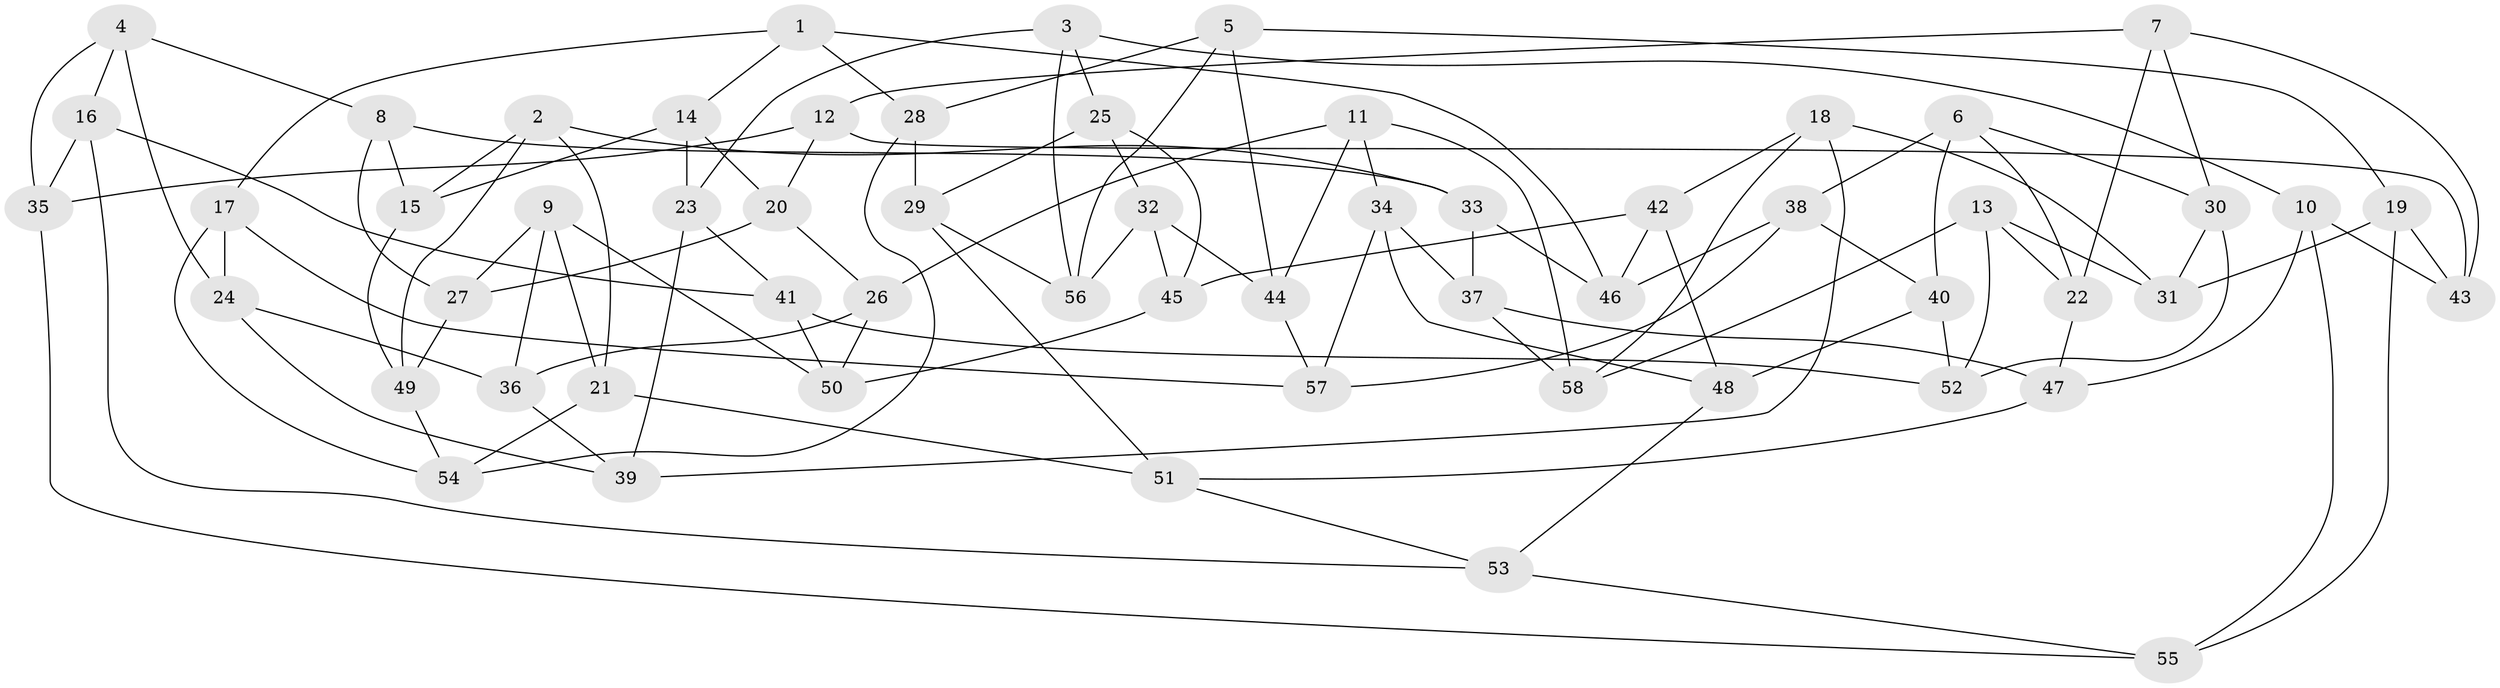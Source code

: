 // coarse degree distribution, {6: 0.5806451612903226, 3: 0.06451612903225806, 4: 0.0967741935483871, 5: 0.25806451612903225}
// Generated by graph-tools (version 1.1) at 2025/42/03/06/25 10:42:18]
// undirected, 58 vertices, 116 edges
graph export_dot {
graph [start="1"]
  node [color=gray90,style=filled];
  1;
  2;
  3;
  4;
  5;
  6;
  7;
  8;
  9;
  10;
  11;
  12;
  13;
  14;
  15;
  16;
  17;
  18;
  19;
  20;
  21;
  22;
  23;
  24;
  25;
  26;
  27;
  28;
  29;
  30;
  31;
  32;
  33;
  34;
  35;
  36;
  37;
  38;
  39;
  40;
  41;
  42;
  43;
  44;
  45;
  46;
  47;
  48;
  49;
  50;
  51;
  52;
  53;
  54;
  55;
  56;
  57;
  58;
  1 -- 28;
  1 -- 14;
  1 -- 46;
  1 -- 17;
  2 -- 15;
  2 -- 33;
  2 -- 21;
  2 -- 49;
  3 -- 23;
  3 -- 10;
  3 -- 56;
  3 -- 25;
  4 -- 8;
  4 -- 24;
  4 -- 35;
  4 -- 16;
  5 -- 44;
  5 -- 28;
  5 -- 19;
  5 -- 56;
  6 -- 38;
  6 -- 22;
  6 -- 30;
  6 -- 40;
  7 -- 43;
  7 -- 12;
  7 -- 22;
  7 -- 30;
  8 -- 33;
  8 -- 27;
  8 -- 15;
  9 -- 21;
  9 -- 50;
  9 -- 36;
  9 -- 27;
  10 -- 55;
  10 -- 47;
  10 -- 43;
  11 -- 58;
  11 -- 34;
  11 -- 44;
  11 -- 26;
  12 -- 20;
  12 -- 43;
  12 -- 35;
  13 -- 52;
  13 -- 58;
  13 -- 31;
  13 -- 22;
  14 -- 20;
  14 -- 15;
  14 -- 23;
  15 -- 49;
  16 -- 35;
  16 -- 53;
  16 -- 41;
  17 -- 57;
  17 -- 24;
  17 -- 54;
  18 -- 31;
  18 -- 58;
  18 -- 39;
  18 -- 42;
  19 -- 43;
  19 -- 31;
  19 -- 55;
  20 -- 26;
  20 -- 27;
  21 -- 51;
  21 -- 54;
  22 -- 47;
  23 -- 39;
  23 -- 41;
  24 -- 36;
  24 -- 39;
  25 -- 29;
  25 -- 32;
  25 -- 45;
  26 -- 36;
  26 -- 50;
  27 -- 49;
  28 -- 54;
  28 -- 29;
  29 -- 51;
  29 -- 56;
  30 -- 31;
  30 -- 52;
  32 -- 56;
  32 -- 45;
  32 -- 44;
  33 -- 37;
  33 -- 46;
  34 -- 57;
  34 -- 37;
  34 -- 48;
  35 -- 55;
  36 -- 39;
  37 -- 58;
  37 -- 47;
  38 -- 40;
  38 -- 57;
  38 -- 46;
  40 -- 52;
  40 -- 48;
  41 -- 52;
  41 -- 50;
  42 -- 46;
  42 -- 48;
  42 -- 45;
  44 -- 57;
  45 -- 50;
  47 -- 51;
  48 -- 53;
  49 -- 54;
  51 -- 53;
  53 -- 55;
}
